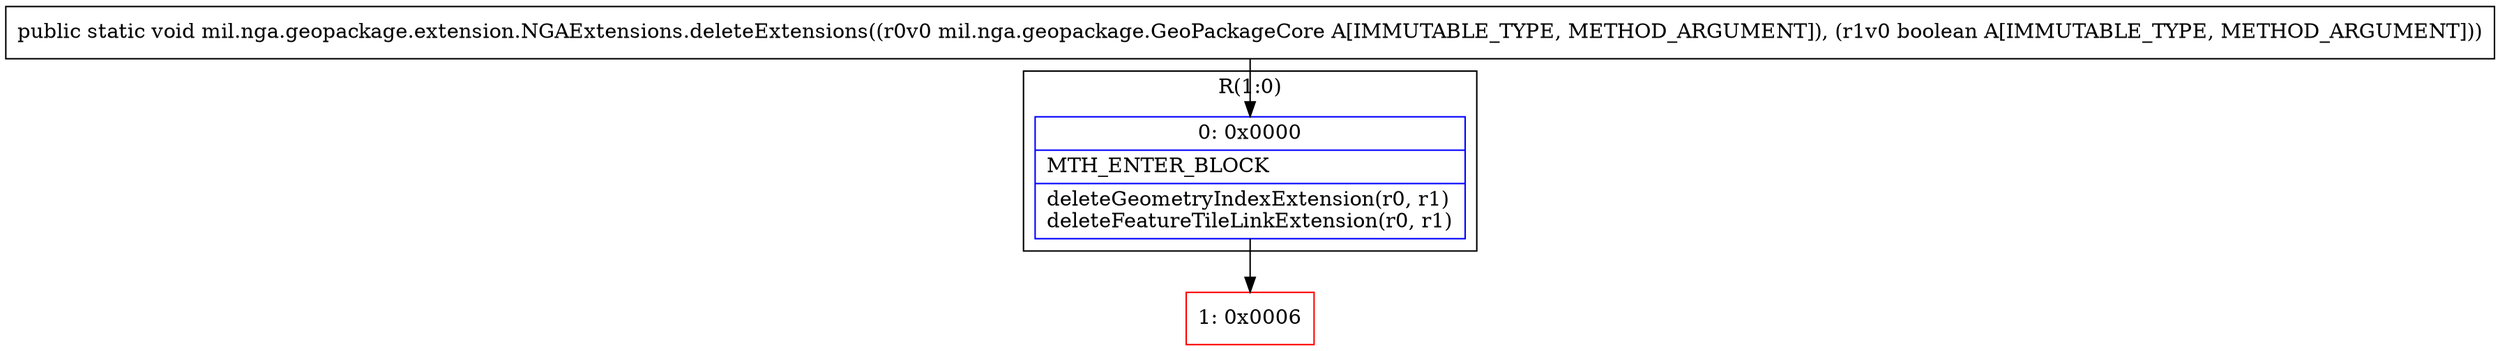 digraph "CFG formil.nga.geopackage.extension.NGAExtensions.deleteExtensions(Lmil\/nga\/geopackage\/GeoPackageCore;Z)V" {
subgraph cluster_Region_1045331482 {
label = "R(1:0)";
node [shape=record,color=blue];
Node_0 [shape=record,label="{0\:\ 0x0000|MTH_ENTER_BLOCK\l|deleteGeometryIndexExtension(r0, r1)\ldeleteFeatureTileLinkExtension(r0, r1)\l}"];
}
Node_1 [shape=record,color=red,label="{1\:\ 0x0006}"];
MethodNode[shape=record,label="{public static void mil.nga.geopackage.extension.NGAExtensions.deleteExtensions((r0v0 mil.nga.geopackage.GeoPackageCore A[IMMUTABLE_TYPE, METHOD_ARGUMENT]), (r1v0 boolean A[IMMUTABLE_TYPE, METHOD_ARGUMENT])) }"];
MethodNode -> Node_0;
Node_0 -> Node_1;
}

